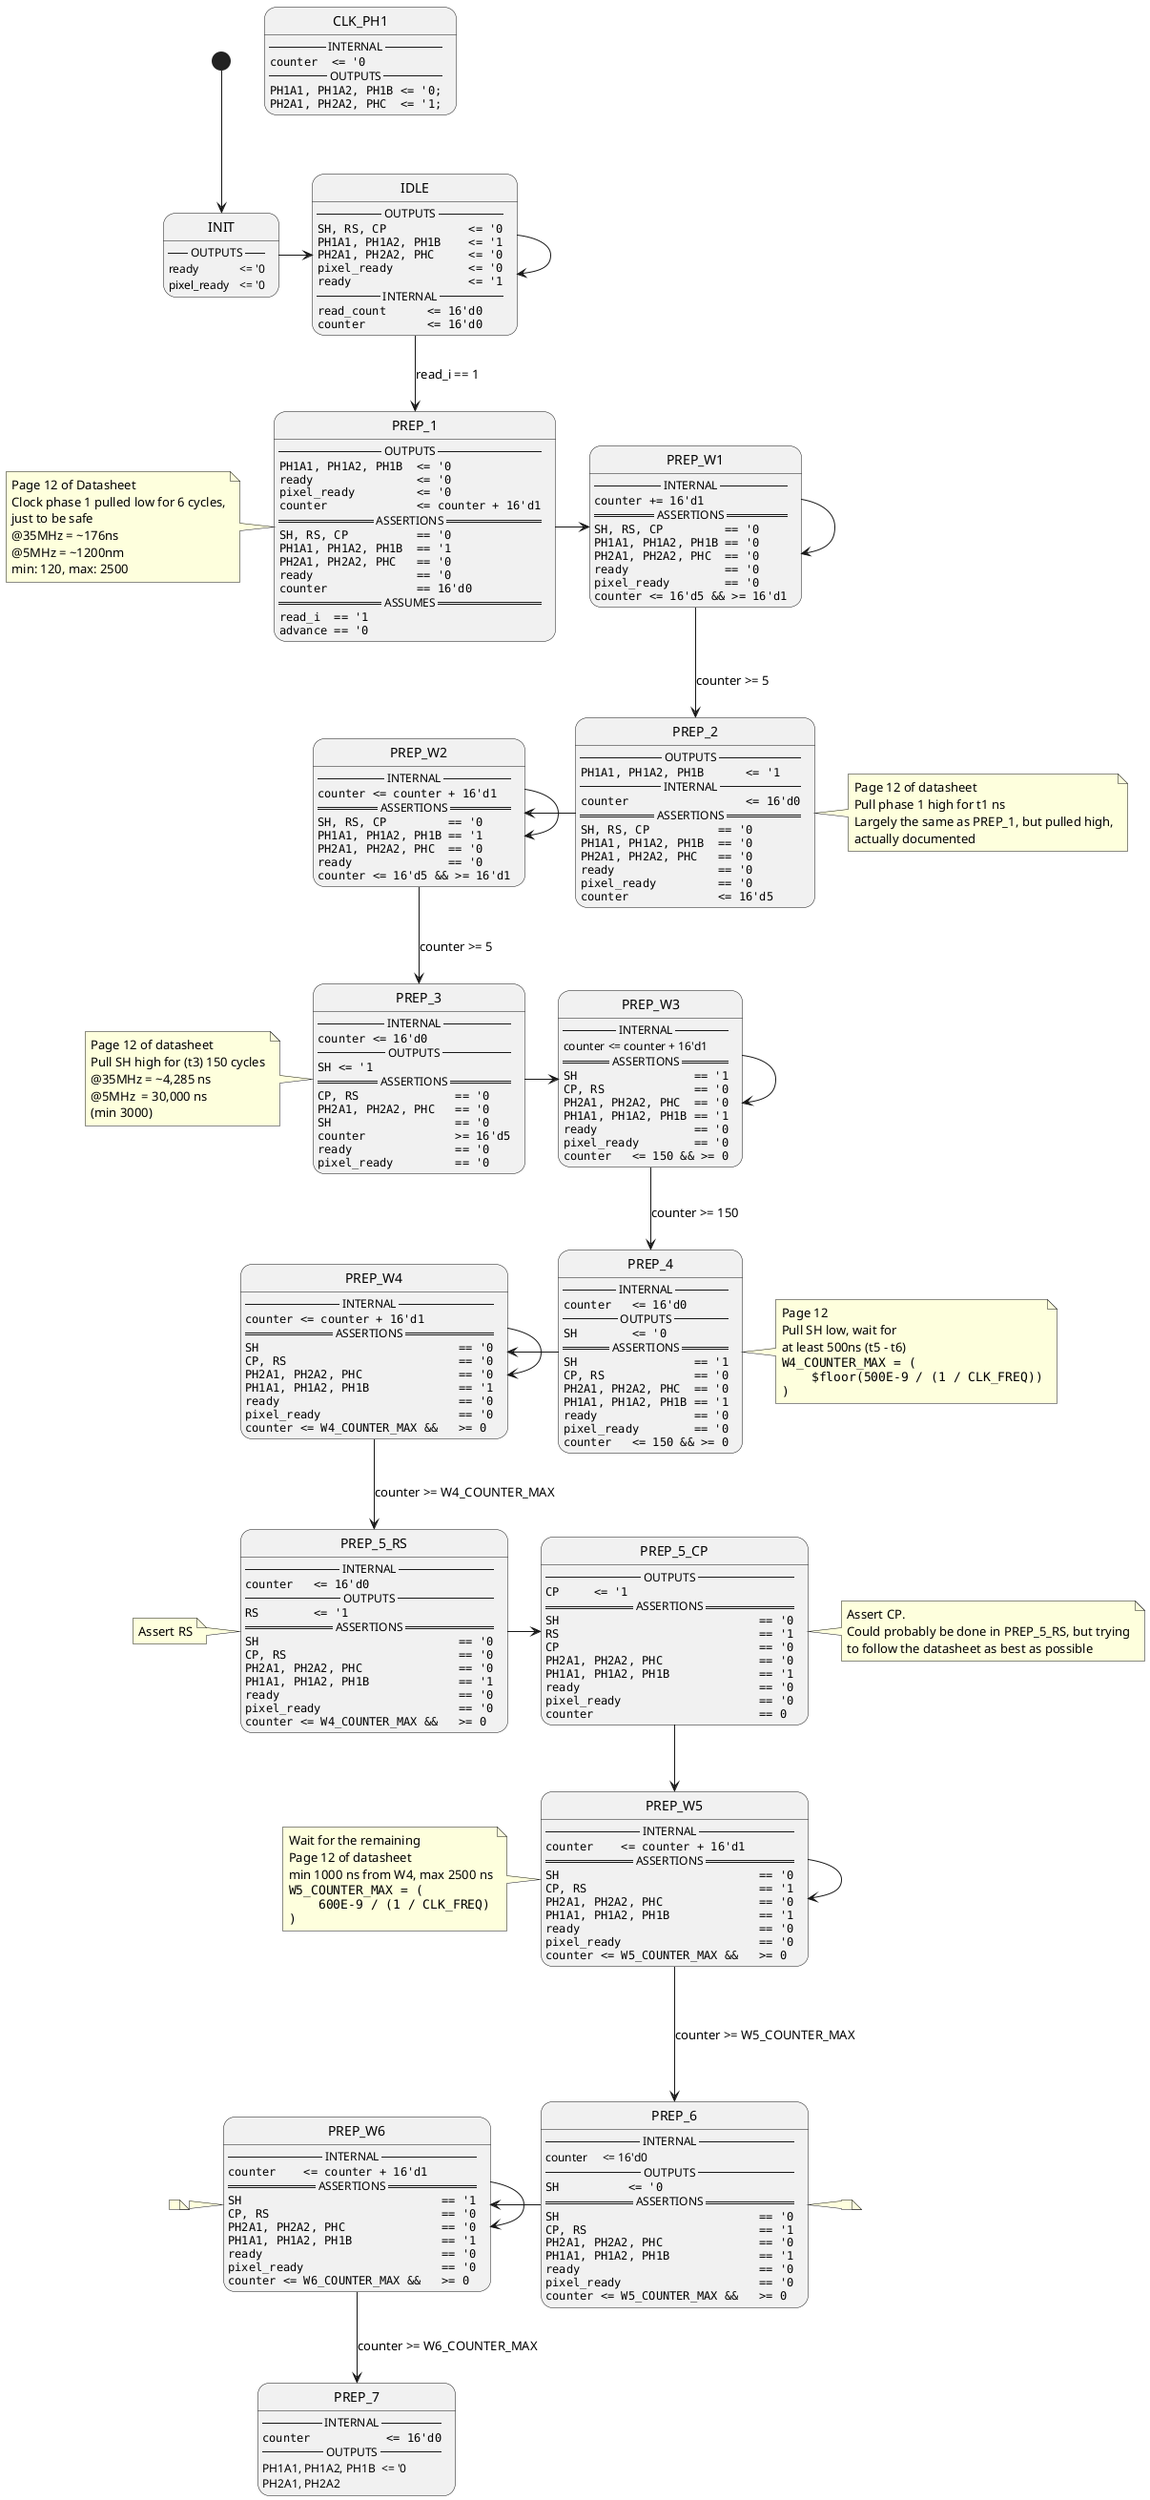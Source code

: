 @startuml

skinparam TabSize 4
 
[*] --> INIT
INIT -> IDLE
IDLE --> IDLE
IDLE --> PREP_1 : read_i == 1
PREP_1 -> PREP_W1
PREP_W1 -> PREP_W1
PREP_W1 --> PREP_2 : counter >= 5
PREP_2 -left-> PREP_W2
PREP_W2 --> PREP_W2
PREP_W2 --> PREP_3 : counter >= 5

PREP_3 -> PREP_W3
PREP_W3 -> PREP_W3
PREP_W3 --> PREP_4 : counter >= 150

PREP_4 -left-> PREP_W4
PREP_W4 -> PREP_W4
PREP_W4 --> PREP_5_RS: counter >= W4_COUNTER_MAX

PREP_5_RS -> PREP_5_CP
PREP_5_CP --> PREP_W5

PREP_W5 -> PREP_W5
PREP_W5 ---> PREP_6 : counter >= W5_COUNTER_MAX

PREP_6 -left-> PREP_W6
PREP_W6 -> PREP_W6
PREP_W6 --> PREP_7: counter >= W6_COUNTER_MAX

' ====== INIT ======
INIT: -- OUTPUTS --
INIT: ready 		<= '0
INIT: pixel_ready 	<= '0

'======== IDLE =======
IDLE: -- OUTPUTS --
IDLE: <code>
IDLE: SH, RS, CP            <= '0
IDLE: PH1A1, PH1A2, PH1B    <= '1
IDLE: PH2A1, PH2A2, PHC     <= '0
IDLE: pixel_ready           <= '0
IDLE: ready                 <= '1
IDLE: </code>
IDLE: -- INTERNAL --
IDLE: ""read_count	<= 16'd0""
IDLE: ""counter		<= 16'd0""

'========= PREP 1 ========
PREP_1: -- OUTPUTS --
PREP_1: <code>
PREP_1: PH1A1, PH1A2, PH1B  <= '0
PREP_1: ready               <= '0
PREP_1: pixel_ready         <= '0
PREP_1: counter             <= counter + 16'd1
PREP_1: </code>
PREP_1: == ASSERTIONS ==
PREP_1: <code>
PREP_1: SH, RS, CP          == '0
PREP_1: PH1A1, PH1A2, PH1B  == '1
PREP_1: PH2A1, PH2A2, PHC   == '0
PREP_1: ready               == '0
PREP_1: counter             == 16'd0
PREP_1: </code>
PREP_1: == ASSUMES ==
PREP_1: ""read_i	== '1""
PREP_1: ""advance	== '0""

note left of PREP_1
    Page 12 of Datasheet
    Clock phase 1 pulled low for 6 cycles,
    just to be safe
    @35MHz = ~176ns
    @5MHz = ~1200nm
    min: 120, max: 2500
end note

' =========== PREP W1 ============
PREP_W1: -- INTERNAL --
PREP_W1: ""counter += 16'd1""
PREP_W1: == ASSERTIONS ==
PREP_W1: <code>
PREP_W1: SH, RS, CP         == '0
PREP_W1: PH1A1, PH1A2, PH1B == '0
PREP_W1: PH2A1, PH2A2, PHC  == '0
PREP_W1: ready              == '0
PREP_W1: pixel_ready        == '0
PREP_W1: counter <= 16'd5 && >= 16'd1
PREP_W1: </code>


' =========== PREP 2 ===========
PREP_2: -- OUTPUTS --
PREP_2: ""PH1A1, PH1A2, PH1B	<= '1""
PREP_2: -- INTERNAL --
PREP_2: ""counter 		<= 16'd0""
PREP_2: == ASSERTIONS ==
PREP_2: <code>
PREP_2: SH, RS, CP          == '0
PREP_2: PH1A1, PH1A2, PH1B  == '0
PREP_2: PH2A1, PH2A2, PHC   == '0
PREP_2: ready               == '0
PREP_2: pixel_ready         == '0
PREP_2: counter             <= 16'd5
PREP_2: </code>

note right of PREP_2
    Page 12 of datasheet
    Pull phase 1 high for t1 ns
    Largely the same as PREP_1, but pulled high,
    actually documented
endnote

' ============ PREP W2 =========
PREP_W2: -- INTERNAL --
PREP_W2: ""counter <= counter + 16'd1""
PREP_W2: == ASSERTIONS ==
PREP_W2: <code>
PREP_W2: SH, RS, CP         == '0
PREP_W2: PH1A1, PH1A2, PH1B == '1
PREP_W2: PH2A1, PH2A2, PHC  == '0
PREP_W2: ready              == '0
PREP_W2: counter <= 16'd5 && >= 16'd1
PREP_W2: </code>

' ========= PREP 3 ==========
PREP_3: -- INTERNAL --
PREP_3: ""counter <= 16'd0""
PREP_3: -- OUTPUTS --
PREP_3: ""SH <= '1""
PREP_3: == ASSERTIONS ==
PREP_3: <code>
PREP_3: CP, RS              == '0
PREP_3: PH2A1, PH2A2, PHC   == '0
PREP_3: SH                  == '0
PREP_3: counter             >= 16'd5
PREP_3: ready               == '0
PREP_3: pixel_ready         == '0
PREP_3: </code>

note left of PREP_3
    Page 12 of datasheet
    Pull SH high for (t3) 150 cycles
    @35MHz = ~4,285 ns
    @5MHz  = 30,000 ns
    (min 3000)
endnote

' =========== PREP W3 ===========
PREP_W3: -- INTERNAL --
PREP_W3: counter <= counter + 16'd1
PREP_W3: == ASSERTIONS ==
PREP_W3: <code>
PREP_W3: SH                 == '1
PREP_W3: CP, RS             == '0
PREP_W3: PH2A1, PH2A2, PHC  == '0
PREP_W3: PH1A1, PH1A2, PH1B == '1
PREP_W3: ready              == '0
PREP_W3: pixel_ready        == '0
PREP_W3: counter   <= 150 && >= 0
PREP_W3: </code>


' =========== PREP 4 ===========
PREP_4: -- INTERNAL --
PREP_4: ""counter   <= 16'd0""
PREP_4: -- OUTPUTS --
PREP_4: ""SH        <= '0""
PREP_4: == ASSERTIONS ==
PREP_4: <code>
PREP_4: SH                 == '1
PREP_4: CP, RS             == '0
PREP_4: PH2A1, PH2A2, PHC  == '0
PREP_4: PH1A1, PH1A2, PH1B == '1
PREP_4: ready              == '0
PREP_4: pixel_ready        == '0
PREP_4: counter   <= 150 && >= 0
PREP_4: </code>

note right of PREP_4
    Page 12
    Pull SH low, wait for 
    at least 500ns (t5 - t6)
    <code>
    W4_COUNTER_MAX = (
        $floor(500E-9 / (1 / CLK_FREQ))
    )
    </code>
endnote

' ======== PREP W4 =======
PREP_W4: -- INTERNAL --
PREP_W4: ""counter <= counter + 16'd1""
PREP_W4: == ASSERTIONS ==
PREP_W4: <code>
PREP_W4: SH                             == '0
PREP_W4: CP, RS                         == '0
PREP_W4: PH2A1, PH2A2, PHC              == '0
PREP_W4: PH1A1, PH1A2, PH1B             == '1
PREP_W4: ready                          == '0
PREP_W4: pixel_ready                    == '0
PREP_W4: counter <= W4_COUNTER_MAX &&   >= 0
PREP_W4: </code>

'====== PREP 5 RS =======
PREP_5_RS: -- INTERNAL --
PREP_5_RS: ""counter   <= 16'd0""
PREP_5_RS: -- OUTPUTS --
PREP_5_RS: ""RS        <= '1""
PREP_5_RS: == ASSERTIONS ==
PREP_5_RS: <code>
PREP_5_RS: SH                             == '0
PREP_5_RS: CP, RS                         == '0
PREP_5_RS: PH2A1, PH2A2, PHC              == '0
PREP_5_RS: PH1A1, PH1A2, PH1B             == '1
PREP_5_RS: ready                          == '0
PREP_5_RS: pixel_ready                    == '0
PREP_5_RS: counter <= W4_COUNTER_MAX &&   >= 0
PREP_5_RS: </code>

note left of PREP_5_RS
    Assert RS
endnote

'======= PREP 5 CP ======
PREP_5_CP: -- OUTPUTS --
PREP_5_CP: ""CP     <= '1""
PREP_5_CP: == ASSERTIONS ==
PREP_5_CP: <code>
PREP_5_CP: SH                             == '0
PREP_5_CP: RS                             == '1
PREP_5_CP: CP                             == '0
PREP_5_CP: PH2A1, PH2A2, PHC              == '0
PREP_5_CP: PH1A1, PH1A2, PH1B             == '1
PREP_5_CP: ready                          == '0
PREP_5_CP: pixel_ready                    == '0
PREP_5_CP: counter                        == 0
PREP_5_CP: </code>

note right of PREP_5_CP
    Assert CP.
    Could probably be done in PREP_5_RS, but trying
    to follow the datasheet as best as possible
endnote

'====== PREP 5 WAIT ======
PREP_W5: -- INTERNAL --
PREP_W5: ""counter    <= counter + 16'd1""
PREP_W5: == ASSERTIONS ==
PREP_W5: <code>
PREP_W5: SH                             == '0
PREP_W5: CP, RS                         == '1
PREP_W5: PH2A1, PH2A2, PHC              == '0
PREP_W5: PH1A1, PH1A2, PH1B             == '1
PREP_W5: ready                          == '0
PREP_W5: pixel_ready                    == '0
PREP_W5: counter <= W5_COUNTER_MAX &&   >= 0
PREP_W5: </code>

note left of PREP_W5
    Wait for the remaining
    Page 12 of datasheet
    min 1000 ns from W4, max 2500 ns
    <code>
    W5_COUNTER_MAX = (
        600E-9 / (1 / CLK_FREQ)
    )
    </code>
endnote

'===== PREP 6 =====
PREP_6: -- INTERNAL --
PREP_6: counter     <= 16'd0
PREP_6: -- OUTPUTS --
PREP_6: ""SH          <= '0""
PREP_6: == ASSERTIONS ==
PREP_6: <code>
PREP_6: SH                             == '0
PREP_6: CP, RS                         == '1
PREP_6: PH2A1, PH2A2, PHC              == '0
PREP_6: PH1A1, PH1A2, PH1B             == '1
PREP_6: ready                          == '0
PREP_6: pixel_ready                    == '0
PREP_6: counter <= W5_COUNTER_MAX &&   >= 0
PREP_6: </code>

note right of PREP_6
endnote

'===== PREP WAIT 6 =====
PREP_W6: -- INTERNAL --
PREP_W6: ""counter    <= counter + 16'd1""
PREP_W6: == ASSERTIONS ==
PREP_W6: <code>
PREP_W6: SH                             == '1
PREP_W6: CP, RS                         == '0
PREP_W6: PH2A1, PH2A2, PHC              == '0
PREP_W6: PH1A1, PH1A2, PH1B             == '1
PREP_W6: ready                          == '0
PREP_W6: pixel_ready                    == '0
PREP_W6: counter <= W6_COUNTER_MAX &&   >= 0
PREP_W6: </code>

note left of PREP_W6

endnote

PREP_7: -- INTERNAL --
PREP_7: ""counter           <= 16'd0""
PREP_7: -- OUTPUTS --
PREP_7: PH1A1, PH1A2, PH1B  <= '0
PREP_7: PH2A1, PH2A2


CLK_PH1: -- INTERNAL --
CLK_PH1: ""counter  <= '0""
CLK_PH1: -- OUTPUTS --
CLK_PH1: <code>
CLK_PH1: PH1A1, PH1A2, PH1B <= '0;
CLK_PH1: PH2A1, PH2A2, PHC  <= '1;
CLK_PH1: </code>

@enduml